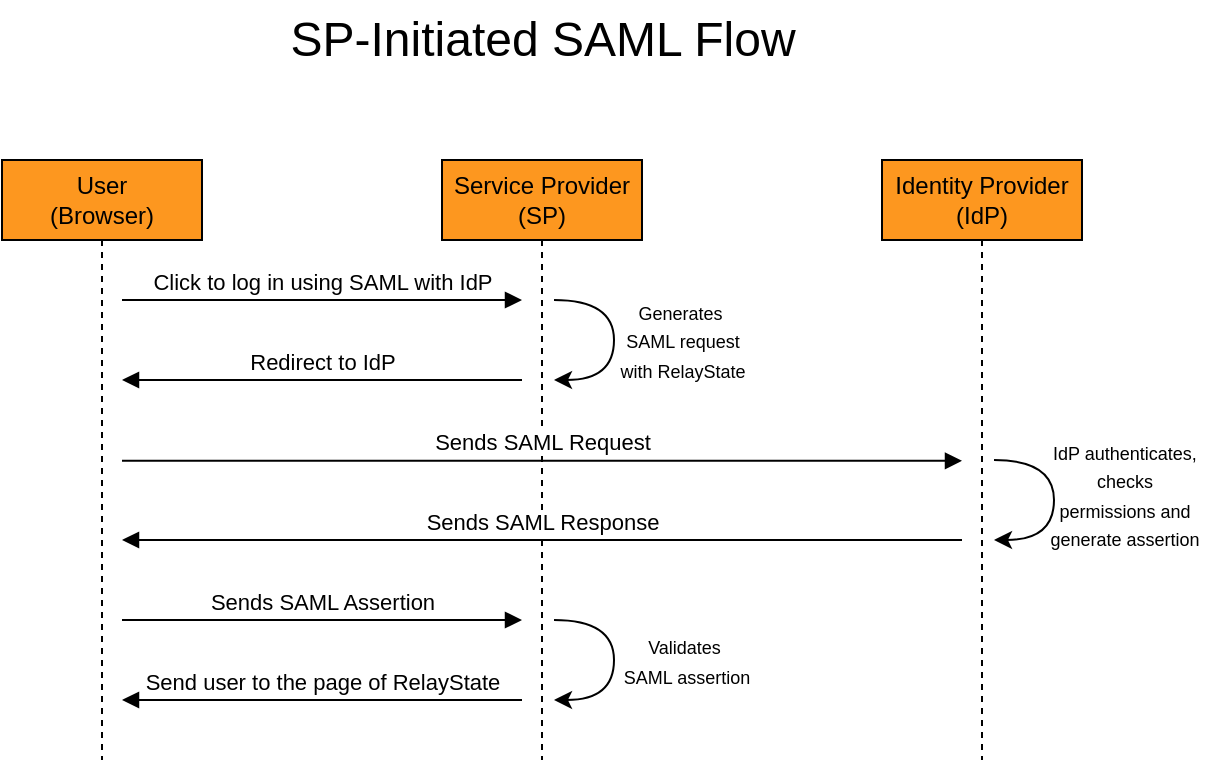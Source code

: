 <mxfile version="26.1.1">
  <diagram name="Page-1" id="2YBvvXClWsGukQMizWep">
    <mxGraphModel grid="1" page="1" gridSize="10" guides="1" tooltips="1" connect="1" arrows="1" fold="1" pageScale="1" pageWidth="850" pageHeight="1100" math="0" shadow="0">
      <root>
        <mxCell id="0" />
        <mxCell id="1" parent="0" />
        <mxCell id="aM9ryv3xv72pqoxQDRHE-1" value="User&lt;div&gt;(Browser)&lt;/div&gt;" style="shape=umlLifeline;perimeter=lifelinePerimeter;whiteSpace=wrap;html=1;container=0;dropTarget=0;collapsible=0;recursiveResize=0;outlineConnect=0;portConstraint=eastwest;newEdgeStyle={&quot;edgeStyle&quot;:&quot;elbowEdgeStyle&quot;,&quot;elbow&quot;:&quot;vertical&quot;,&quot;curved&quot;:0,&quot;rounded&quot;:0};fillColor=#FD971F;" vertex="1" parent="1">
          <mxGeometry x="50" y="120" width="100" height="300" as="geometry" />
        </mxCell>
        <mxCell id="aM9ryv3xv72pqoxQDRHE-5" value="Service Provider&lt;div&gt;(SP)&lt;/div&gt;" style="shape=umlLifeline;perimeter=lifelinePerimeter;whiteSpace=wrap;html=1;container=0;dropTarget=0;collapsible=0;recursiveResize=0;outlineConnect=0;portConstraint=eastwest;newEdgeStyle={&quot;edgeStyle&quot;:&quot;elbowEdgeStyle&quot;,&quot;elbow&quot;:&quot;vertical&quot;,&quot;curved&quot;:0,&quot;rounded&quot;:0};fillColor=#FD971F;" vertex="1" parent="1">
          <mxGeometry x="270" y="120" width="100" height="300" as="geometry" />
        </mxCell>
        <mxCell id="aM9ryv3xv72pqoxQDRHE-7" value="Click to log in using SAML with IdP" style="html=1;verticalAlign=bottom;endArrow=block;edgeStyle=elbowEdgeStyle;elbow=horizontal;curved=0;rounded=0;" edge="1" parent="1">
          <mxGeometry relative="1" as="geometry">
            <mxPoint x="110" y="190" as="sourcePoint" />
            <Array as="points">
              <mxPoint x="190" y="190" />
            </Array>
            <mxPoint x="310" y="190" as="targetPoint" />
          </mxGeometry>
        </mxCell>
        <mxCell id="aM9ryv3xv72pqoxQDRHE-9" value="Redirect to IdP" style="html=1;verticalAlign=bottom;endArrow=block;edgeStyle=elbowEdgeStyle;elbow=vertical;curved=0;rounded=0;" edge="1" parent="1">
          <mxGeometry relative="1" as="geometry">
            <mxPoint x="310" y="230" as="sourcePoint" />
            <Array as="points">
              <mxPoint x="200" y="230" />
            </Array>
            <mxPoint x="110" y="230" as="targetPoint" />
            <mxPoint as="offset" />
          </mxGeometry>
        </mxCell>
        <mxCell id="0rYxcgfipJoAu7dUKTon-1" value="Identity Provider&lt;div&gt;(IdP)&lt;/div&gt;" style="shape=umlLifeline;perimeter=lifelinePerimeter;whiteSpace=wrap;html=1;container=0;dropTarget=0;collapsible=0;recursiveResize=0;outlineConnect=0;portConstraint=eastwest;newEdgeStyle={&quot;edgeStyle&quot;:&quot;elbowEdgeStyle&quot;,&quot;elbow&quot;:&quot;vertical&quot;,&quot;curved&quot;:0,&quot;rounded&quot;:0};fillColor=#FD971F;" vertex="1" parent="1">
          <mxGeometry x="490" y="120" width="100" height="300" as="geometry" />
        </mxCell>
        <mxCell id="0rYxcgfipJoAu7dUKTon-3" value="Sends SAML Request" style="html=1;verticalAlign=bottom;endArrow=block;edgeStyle=elbowEdgeStyle;elbow=vertical;curved=0;rounded=0;" edge="1" parent="1">
          <mxGeometry relative="1" as="geometry">
            <mxPoint x="110" y="270.43" as="sourcePoint" />
            <Array as="points">
              <mxPoint x="190" y="270.43" />
            </Array>
            <mxPoint x="530" y="270.43" as="targetPoint" />
          </mxGeometry>
        </mxCell>
        <mxCell id="0rYxcgfipJoAu7dUKTon-5" value="Sends SAML Response" style="html=1;verticalAlign=bottom;endArrow=block;edgeStyle=elbowEdgeStyle;elbow=vertical;curved=0;rounded=0;" edge="1" parent="1">
          <mxGeometry x="0.002" relative="1" as="geometry">
            <mxPoint x="530" y="310" as="sourcePoint" />
            <Array as="points">
              <mxPoint x="420" y="310" />
            </Array>
            <mxPoint x="110" y="310" as="targetPoint" />
            <mxPoint as="offset" />
          </mxGeometry>
        </mxCell>
        <mxCell id="0rYxcgfipJoAu7dUKTon-6" value="&lt;font style=&quot;font-size: 9px;&quot;&gt;&lt;font style=&quot;&quot;&gt;&lt;font style=&quot;&quot;&gt;&lt;font style=&quot;&quot;&gt;IdP authenticates,&lt;/font&gt;&lt;/font&gt;&lt;/font&gt;&lt;/font&gt;&lt;div&gt;&lt;span style=&quot;background-color: transparent; color: light-dark(rgb(0, 0, 0), rgb(255, 255, 255)); font-size: 9px;&quot;&gt;checks&lt;/span&gt;&lt;/div&gt;&lt;div&gt;&lt;span style=&quot;background-color: transparent; color: light-dark(rgb(0, 0, 0), rgb(255, 255, 255)); font-size: 9px;&quot;&gt;permissions and&lt;/span&gt;&lt;/div&gt;&lt;div&gt;&lt;span style=&quot;background-color: transparent; color: light-dark(rgb(0, 0, 0), rgb(255, 255, 255)); font-size: 9px;&quot;&gt;generate assertion&lt;/span&gt;&lt;/div&gt;" style="text;html=1;align=center;verticalAlign=middle;resizable=0;points=[];autosize=1;strokeColor=none;fillColor=none;" vertex="1" parent="1">
          <mxGeometry x="561" y="252" width="100" height="70" as="geometry" />
        </mxCell>
        <mxCell id="0rYxcgfipJoAu7dUKTon-8" value="Sends SAML Assertion" style="html=1;verticalAlign=bottom;endArrow=block;edgeStyle=elbowEdgeStyle;elbow=vertical;curved=0;rounded=0;" edge="1" parent="1">
          <mxGeometry relative="1" as="geometry">
            <mxPoint x="110" y="350" as="sourcePoint" />
            <Array as="points">
              <mxPoint x="190" y="350" />
            </Array>
            <mxPoint x="310" y="350" as="targetPoint" />
            <mxPoint as="offset" />
          </mxGeometry>
        </mxCell>
        <mxCell id="0rYxcgfipJoAu7dUKTon-11" value="" style="endArrow=classic;html=1;rounded=0;edgeStyle=orthogonalEdgeStyle;curved=1;" edge="1" parent="1">
          <mxGeometry width="50" height="50" relative="1" as="geometry">
            <mxPoint x="326.01" y="350" as="sourcePoint" />
            <mxPoint x="326" y="390" as="targetPoint" />
            <Array as="points">
              <mxPoint x="356" y="350" />
              <mxPoint x="356" y="390" />
            </Array>
          </mxGeometry>
        </mxCell>
        <mxCell id="0rYxcgfipJoAu7dUKTon-12" value="Send user to the page of RelayState" style="html=1;verticalAlign=bottom;endArrow=block;edgeStyle=elbowEdgeStyle;elbow=vertical;curved=0;rounded=0;" edge="1" parent="1">
          <mxGeometry relative="1" as="geometry">
            <mxPoint x="310" y="390" as="sourcePoint" />
            <Array as="points">
              <mxPoint x="200" y="390" />
            </Array>
            <mxPoint x="110" y="390" as="targetPoint" />
            <mxPoint as="offset" />
          </mxGeometry>
        </mxCell>
        <mxCell id="0rYxcgfipJoAu7dUKTon-17" value="" style="endArrow=classic;html=1;rounded=0;edgeStyle=orthogonalEdgeStyle;curved=1;" edge="1" parent="1">
          <mxGeometry width="50" height="50" relative="1" as="geometry">
            <mxPoint x="546.01" y="270" as="sourcePoint" />
            <mxPoint x="546" y="310" as="targetPoint" />
            <Array as="points">
              <mxPoint x="576" y="270" />
              <mxPoint x="576" y="310" />
            </Array>
          </mxGeometry>
        </mxCell>
        <mxCell id="0rYxcgfipJoAu7dUKTon-32" value="" style="endArrow=classic;html=1;rounded=0;edgeStyle=orthogonalEdgeStyle;curved=1;" edge="1" parent="1">
          <mxGeometry width="50" height="50" relative="1" as="geometry">
            <mxPoint x="326.01" y="190" as="sourcePoint" />
            <mxPoint x="326" y="230" as="targetPoint" />
            <Array as="points">
              <mxPoint x="356" y="190" />
              <mxPoint x="356" y="230" />
            </Array>
          </mxGeometry>
        </mxCell>
        <mxCell id="0rYxcgfipJoAu7dUKTon-35" value="&lt;font style=&quot;font-size: 9px;&quot;&gt;Generates&amp;nbsp;&lt;/font&gt;&lt;div&gt;&lt;font style=&quot;font-size: 9px;&quot;&gt;SAML request&lt;/font&gt;&lt;/div&gt;&lt;div&gt;&lt;font style=&quot;font-size: 9px;&quot;&gt;with RelayState&lt;/font&gt;&lt;/div&gt;" style="text;html=1;align=center;verticalAlign=middle;resizable=0;points=[];autosize=1;strokeColor=none;fillColor=none;" vertex="1" parent="1">
          <mxGeometry x="345" y="180" width="90" height="60" as="geometry" />
        </mxCell>
        <mxCell id="0rYxcgfipJoAu7dUKTon-36" value="&lt;font style=&quot;font-size: 9px;&quot;&gt;Validates&amp;nbsp;&lt;/font&gt;&lt;div&gt;&lt;font style=&quot;font-size: 9px;&quot;&gt;SAML assertion&lt;/font&gt;&lt;/div&gt;" style="text;html=1;align=center;verticalAlign=middle;resizable=0;points=[];autosize=1;strokeColor=none;fillColor=none;" vertex="1" parent="1">
          <mxGeometry x="347" y="350" width="90" height="40" as="geometry" />
        </mxCell>
        <mxCell id="0rYxcgfipJoAu7dUKTon-55" value="&lt;font style=&quot;font-size: 24px;&quot;&gt;SP-Initiated SAML Flow&lt;/font&gt;" style="text;html=1;align=center;verticalAlign=middle;resizable=0;points=[];autosize=1;strokeColor=none;fillColor=none;" vertex="1" parent="1">
          <mxGeometry x="180" y="40" width="280" height="40" as="geometry" />
        </mxCell>
      </root>
    </mxGraphModel>
  </diagram>
</mxfile>
